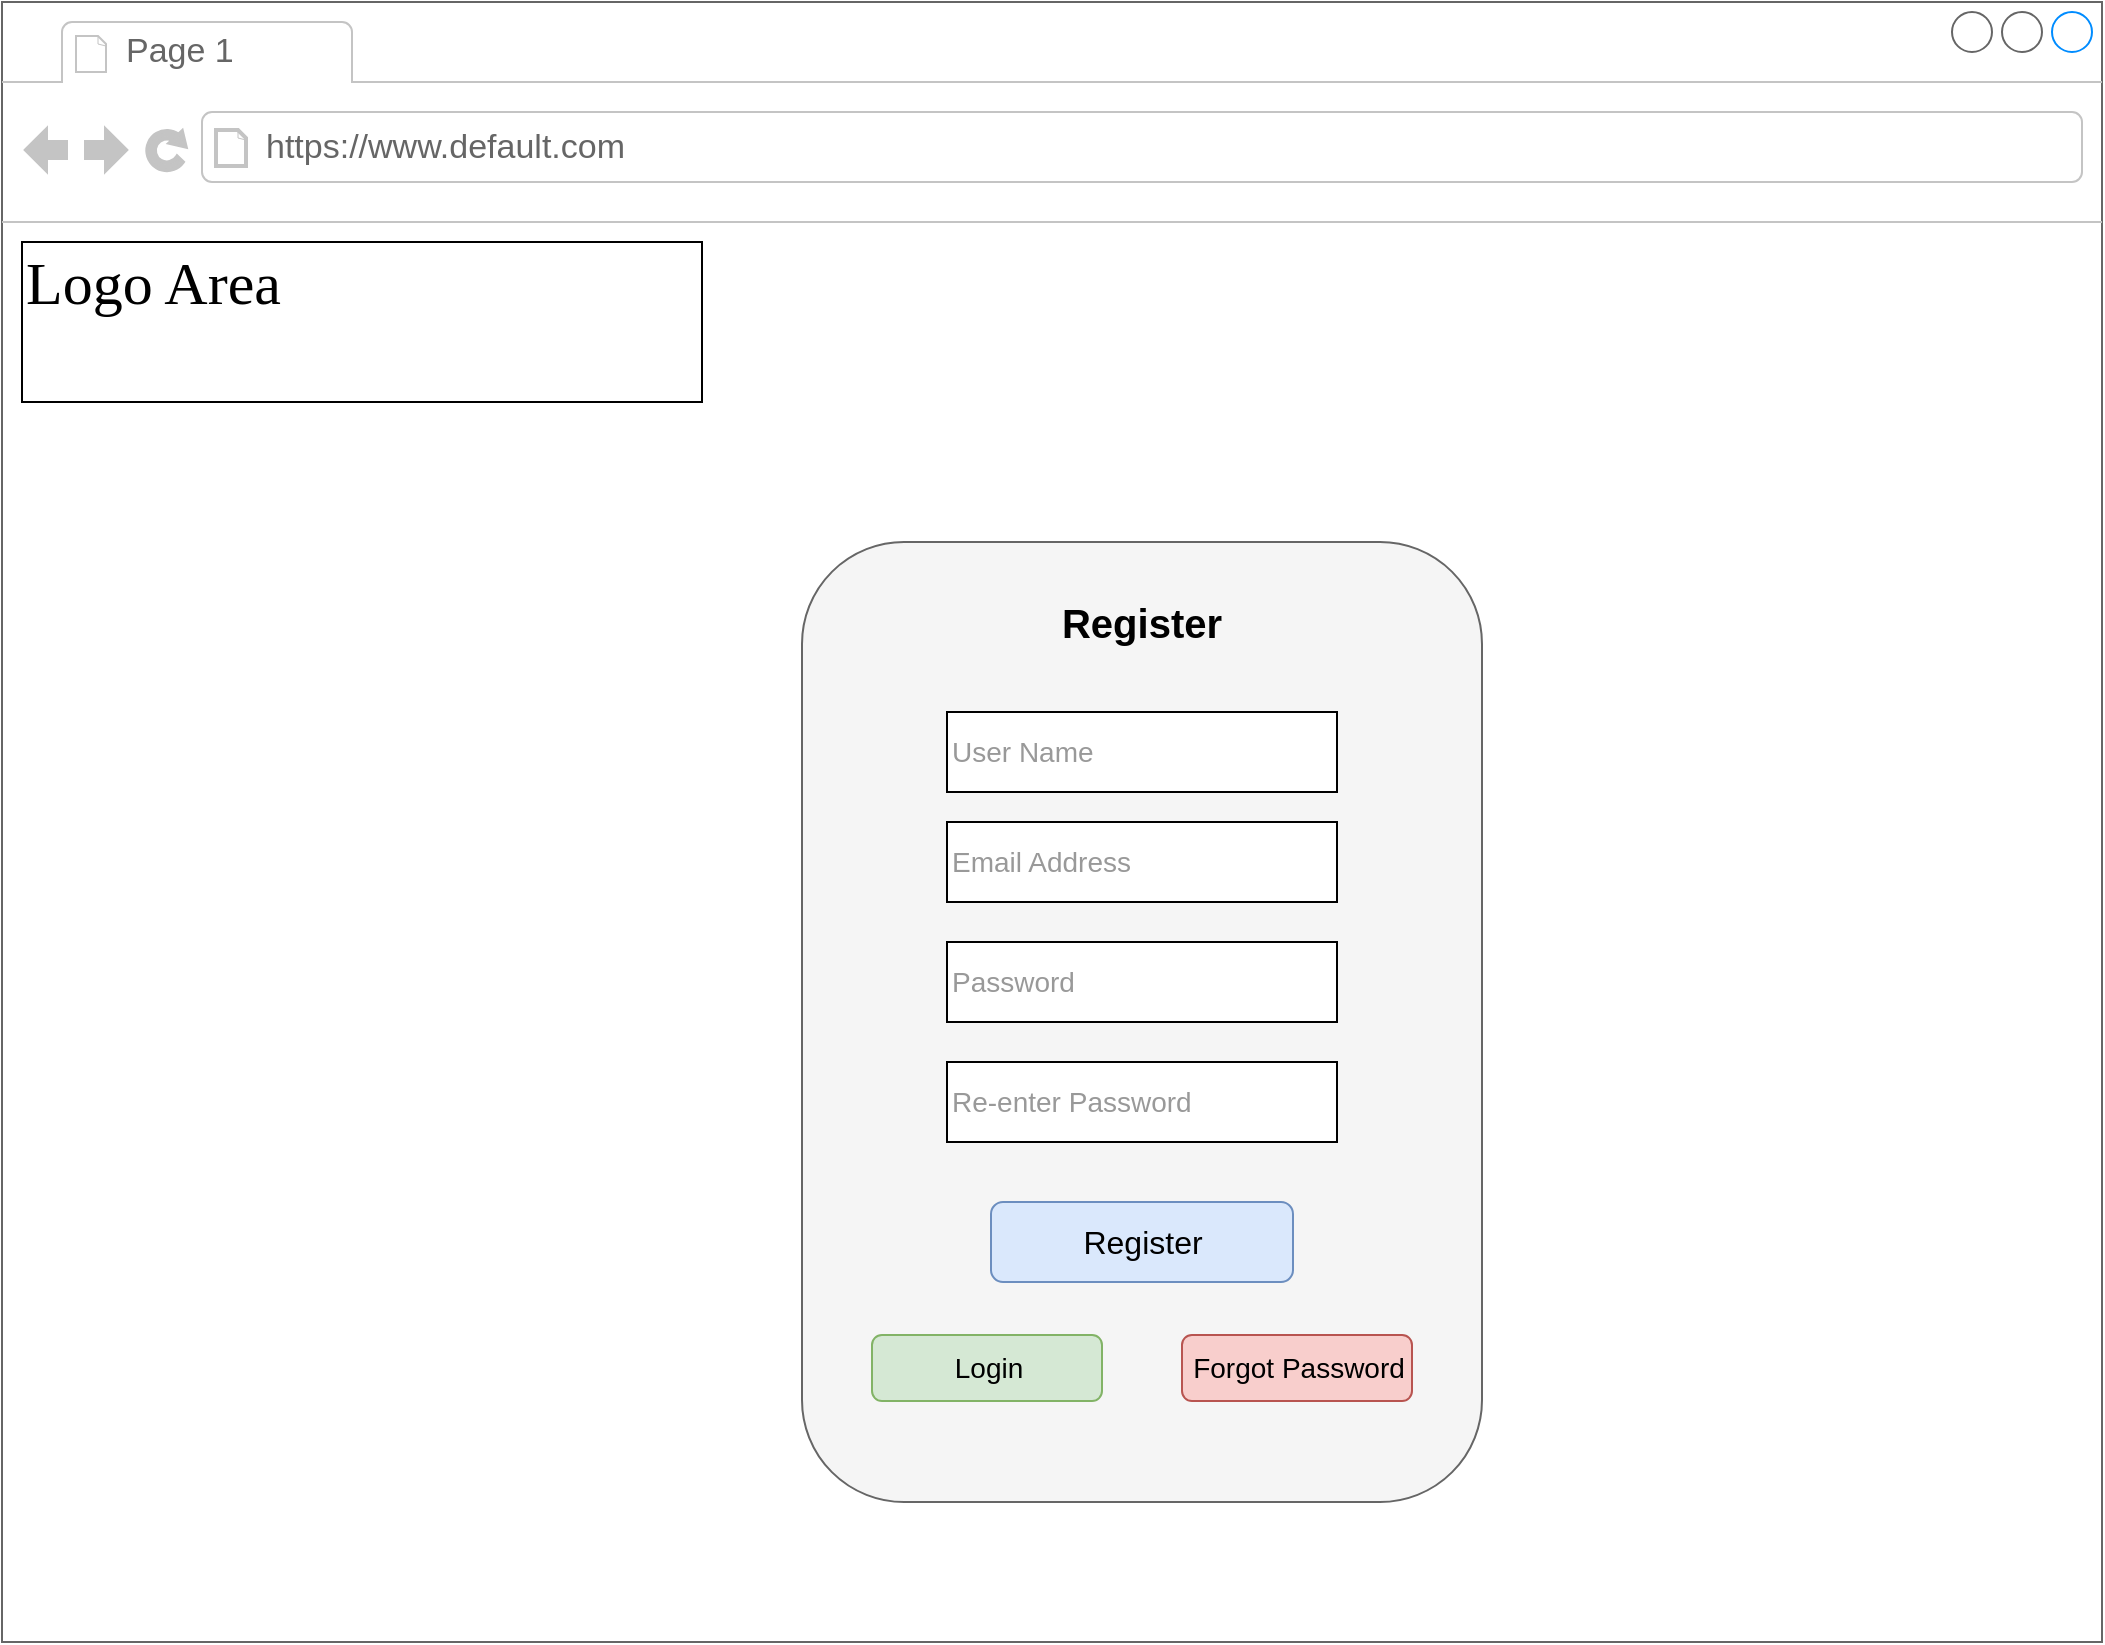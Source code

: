 <mxfile version="12.0.0" type="device" pages="1"><diagram name="Page-1" id="2cc2dc42-3aac-f2a9-1cec-7a8b7cbee084"><mxGraphModel dx="1179" dy="780" grid="1" gridSize="10" guides="1" tooltips="1" connect="1" arrows="1" fold="1" page="1" pageScale="1" pageWidth="1100" pageHeight="850" background="#ffffff" math="0" shadow="0"><root><mxCell id="0"/><mxCell id="1" parent="0"/><mxCell id="7026571954dc6520-1" value="" style="strokeWidth=1;shadow=0;dashed=0;align=center;html=1;shape=mxgraph.mockup.containers.browserWindow;rSize=0;fillColor=#ffffff;strokeColor=#666666;mainText=,;recursiveResize=0;rounded=0;labelBackgroundColor=#CCFFCC;fontFamily=Verdana;fontSize=12;fontColor=#000000;" parent="1" vertex="1"><mxGeometry x="25" y="30" width="1050" height="820" as="geometry"/></mxCell><mxCell id="7026571954dc6520-2" value="Page 1" style="strokeWidth=1;shadow=0;dashed=0;align=center;html=1;shape=mxgraph.mockup.containers.anchor;fontSize=17;fontColor=#666666;align=left;" parent="7026571954dc6520-1" vertex="1"><mxGeometry x="60" y="12" width="110" height="26" as="geometry"/></mxCell><mxCell id="7026571954dc6520-3" value="https://www.default.com" style="strokeWidth=1;shadow=0;dashed=0;align=center;html=1;shape=mxgraph.mockup.containers.anchor;rSize=0;fontSize=17;fontColor=#666666;align=left;" parent="7026571954dc6520-1" vertex="1"><mxGeometry x="130" y="60" width="250" height="26" as="geometry"/></mxCell><mxCell id="7026571954dc6520-4" value="Logo Area" style="text;html=1;points=[];align=left;verticalAlign=top;spacingTop=-4;fontSize=30;fontFamily=Verdana;fontColor=#000000;strokeColor=#000000;" parent="7026571954dc6520-1" vertex="1"><mxGeometry x="10" y="120" width="340" height="80" as="geometry"/></mxCell><mxCell id="EyxtmFCRCopF9thxndC2-4" value="" style="rounded=1;whiteSpace=wrap;html=1;strokeColor=#666666;fillColor=#f5f5f5;fontColor=#333333;" vertex="1" parent="7026571954dc6520-1"><mxGeometry x="400" y="270" width="340" height="480" as="geometry"/></mxCell><mxCell id="EyxtmFCRCopF9thxndC2-6" value="&lt;font style=&quot;font-size: 20px&quot;&gt;Register&lt;/font&gt;" style="text;html=1;strokeColor=none;fillColor=none;align=center;verticalAlign=middle;whiteSpace=wrap;rounded=0;fontStyle=1;fontColor=#000000;fontFamily=Helvetica;" vertex="1" parent="7026571954dc6520-1"><mxGeometry x="550" y="300" width="40" height="20" as="geometry"/></mxCell><mxCell id="EyxtmFCRCopF9thxndC2-7" value="&lt;font style=&quot;font-size: 14px&quot; color=&quot;#999999&quot;&gt;User Name&lt;/font&gt;" style="rounded=0;whiteSpace=wrap;html=1;strokeColor=#000000;align=left;" vertex="1" parent="7026571954dc6520-1"><mxGeometry x="472.5" y="355" width="195" height="40" as="geometry"/></mxCell><mxCell id="EyxtmFCRCopF9thxndC2-8" value="&lt;font style=&quot;font-size: 14px&quot; color=&quot;#999999&quot;&gt;Email Address&lt;/font&gt;" style="rounded=0;whiteSpace=wrap;html=1;strokeColor=#000000;align=left;" vertex="1" parent="7026571954dc6520-1"><mxGeometry x="472.5" y="410" width="195" height="40" as="geometry"/></mxCell><mxCell id="EyxtmFCRCopF9thxndC2-10" value="&lt;font style=&quot;font-size: 16px&quot;&gt;Register&lt;/font&gt;" style="rounded=1;align=center;fillColor=#dae8fc;strokeColor=#6c8ebf;html=1;fontSize=12;labelBackgroundColor=none;" vertex="1" parent="7026571954dc6520-1"><mxGeometry x="494.5" y="600" width="151" height="40" as="geometry"/></mxCell><mxCell id="EyxtmFCRCopF9thxndC2-12" value="&lt;font style=&quot;font-size: 14px&quot;&gt;Login&lt;/font&gt;" style="rounded=1;align=center;fillColor=#d5e8d4;strokeColor=#82b366;html=1;fontSize=12" vertex="1" parent="7026571954dc6520-1"><mxGeometry x="435" y="666.5" width="115" height="33" as="geometry"/></mxCell><mxCell id="EyxtmFCRCopF9thxndC2-13" value="&lt;font style=&quot;font-size: 14px&quot;&gt;Forgot Password&lt;/font&gt;" style="rounded=1;align=center;fillColor=#f8cecc;strokeColor=#b85450;html=1;fontSize=12" vertex="1" parent="7026571954dc6520-1"><mxGeometry x="590" y="666.5" width="115" height="33" as="geometry"/></mxCell><mxCell id="EyxtmFCRCopF9thxndC2-14" value="&lt;font style=&quot;font-size: 14px&quot; color=&quot;#999999&quot;&gt;Password&lt;/font&gt;" style="rounded=0;whiteSpace=wrap;html=1;strokeColor=#000000;align=left;" vertex="1" parent="7026571954dc6520-1"><mxGeometry x="472.5" y="470" width="195" height="40" as="geometry"/></mxCell><mxCell id="EyxtmFCRCopF9thxndC2-15" value="&lt;font style=&quot;font-size: 14px&quot; color=&quot;#999999&quot;&gt;Re-enter Password&lt;/font&gt;" style="rounded=0;whiteSpace=wrap;html=1;strokeColor=#000000;align=left;" vertex="1" parent="7026571954dc6520-1"><mxGeometry x="472.5" y="530" width="195" height="40" as="geometry"/></mxCell></root></mxGraphModel></diagram></mxfile>